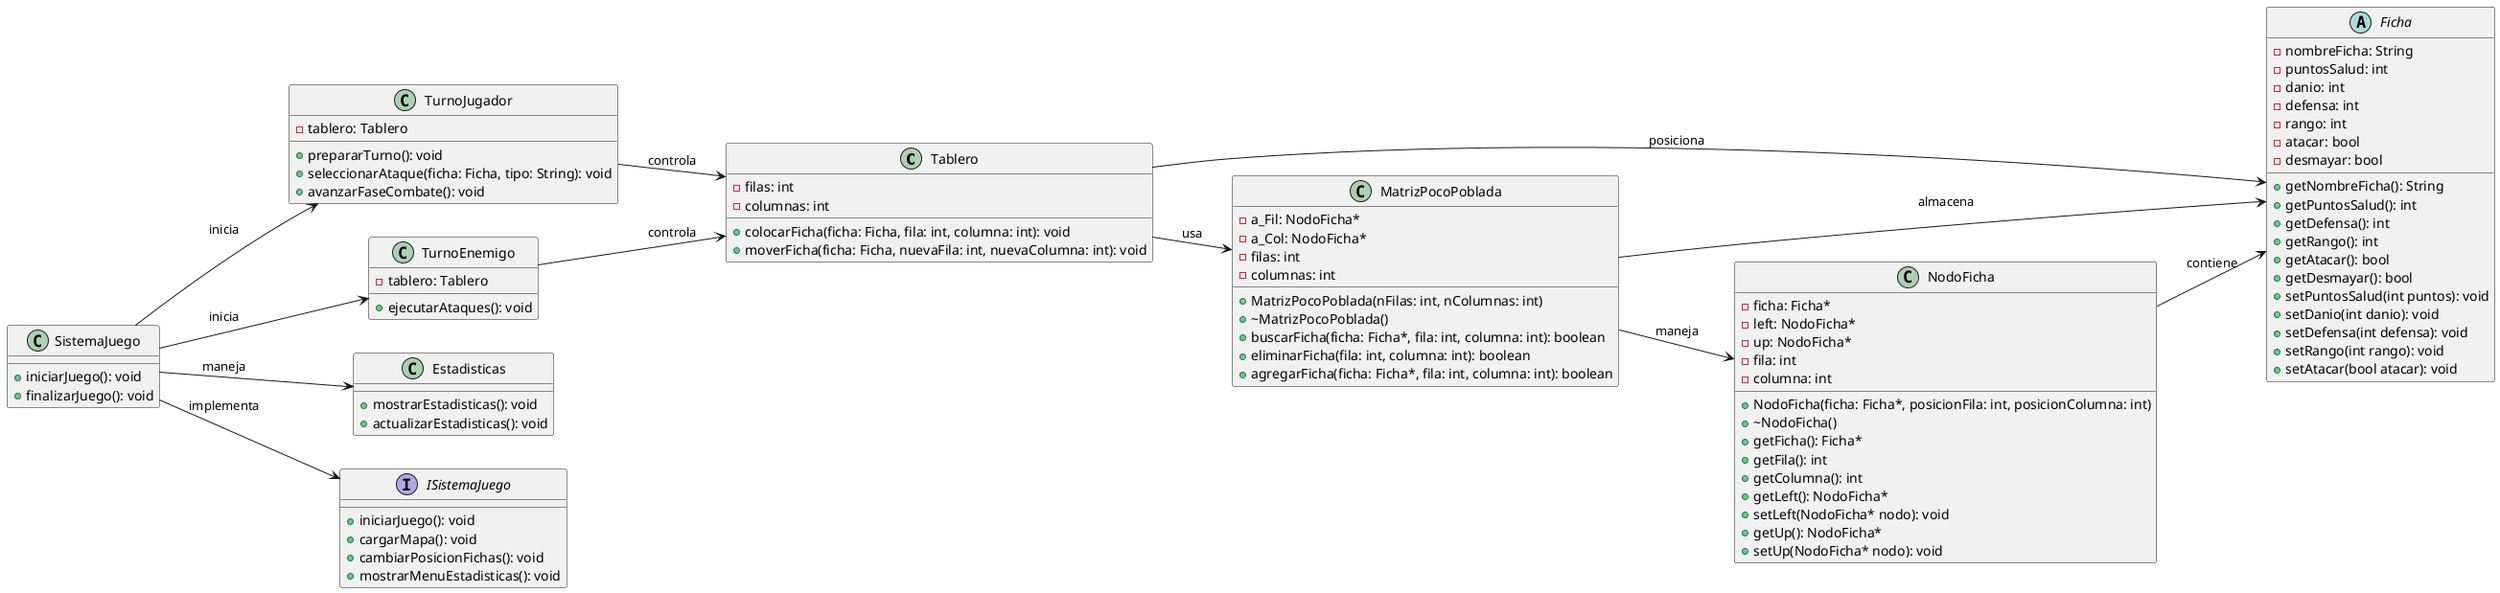 @startuml

left to right direction

class Tablero {
    - filas: int
    - columnas: int
    + colocarFicha(ficha: Ficha, fila: int, columna: int): void
    + moverFicha(ficha: Ficha, nuevaFila: int, nuevaColumna: int): void
}

abstract class Ficha {
    - nombreFicha: String
    - puntosSalud: int
    - danio: int
    - defensa: int
    - rango: int
    - atacar: bool
    - desmayar: bool
    + getNombreFicha(): String
    + getPuntosSalud(): int
    + getDefensa(): int
    + getRango(): int
    + getAtacar(): bool
    + getDesmayar(): bool
    + setPuntosSalud(int puntos): void
    + setDanio(int danio): void
    + setDefensa(int defensa): void
    + setRango(int rango): void
    + setAtacar(bool atacar): void
}

class NodoFicha {
    - ficha: Ficha*
    - left: NodoFicha*
    - up: NodoFicha*
    - fila: int
    - columna: int
    + NodoFicha(ficha: Ficha*, posicionFila: int, posicionColumna: int)
    + ~NodoFicha()
    + getFicha(): Ficha*
    + getFila(): int
    + getColumna(): int
    + getLeft(): NodoFicha*
    + setLeft(NodoFicha* nodo): void
    + getUp(): NodoFicha*
    + setUp(NodoFicha* nodo): void
}

class MatrizPocoPoblada {
    - a_Fil: NodoFicha*
    - a_Col: NodoFicha*
    - filas: int
    - columnas: int
    + MatrizPocoPoblada(nFilas: int, nColumnas: int)
    + ~MatrizPocoPoblada()
    + buscarFicha(ficha: Ficha*, fila: int, columna: int): boolean
    + eliminarFicha(fila: int, columna: int): boolean
    + agregarFicha(ficha: Ficha*, fila: int, columna: int): boolean
}

class TurnoJugador {
    - tablero: Tablero
    + prepararTurno(): void
    + seleccionarAtaque(ficha: Ficha, tipo: String): void
    + avanzarFaseCombate(): void
}

class TurnoEnemigo {
    - tablero: Tablero
    + ejecutarAtaques(): void
}

class Estadisticas {
    + mostrarEstadisticas(): void
    + actualizarEstadisticas(): void
}

class SistemaJuego {
    + iniciarJuego(): void
    + finalizarJuego(): void
}

interface ISistemaJuego {
    + iniciarJuego(): void
    + cargarMapa(): void
    + cambiarPosicionFichas(): void
    + mostrarMenuEstadisticas(): void
}

' Relaciones entre clases
NodoFicha --> Ficha : contiene
MatrizPocoPoblada --> NodoFicha : maneja
Tablero --> MatrizPocoPoblada : usa
TurnoJugador --> Tablero : controla
TurnoEnemigo --> Tablero : controla
SistemaJuego --> ISistemaJuego : implementa
SistemaJuego --> Estadisticas : maneja
SistemaJuego --> TurnoJugador : inicia
SistemaJuego --> TurnoEnemigo : inicia
MatrizPocoPoblada --> Ficha : almacena
Tablero --> Ficha : posiciona

@enduml
